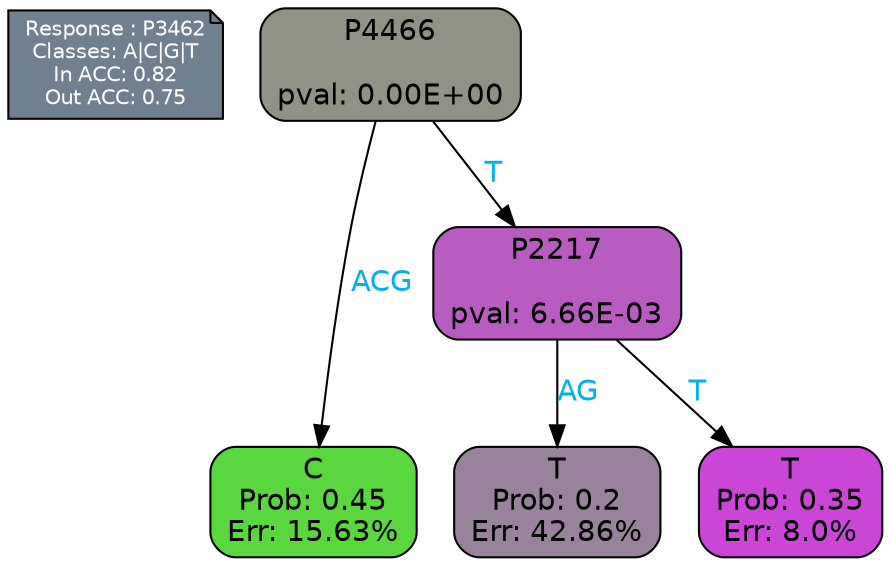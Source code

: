 digraph Tree {
node [shape=box, style="filled, rounded", color="black", fontname=helvetica] ;
graph [ranksep=equally, splines=polylines, bgcolor=transparent, dpi=600] ;
edge [fontname=helvetica] ;
LEGEND [label="Response : P3462
Classes: A|C|G|T
In ACC: 0.82
Out ACC: 0.75
",shape=note,align=left,style=filled,fillcolor="slategray",fontcolor="white",fontsize=10];1 [label="P4466

pval: 0.00E+00", fillcolor="#8e9386"] ;
2 [label="C
Prob: 0.45
Err: 15.63%", fillcolor="#5ad63e"] ;
3 [label="P2217

pval: 6.66E-03", fillcolor="#b95cc1"] ;
4 [label="T
Prob: 0.2
Err: 42.86%", fillcolor="#99829b"] ;
5 [label="T
Prob: 0.35
Err: 8.0%", fillcolor="#cb46d7"] ;
1 -> 2 [label="ACG",fontcolor=deepskyblue2] ;
1 -> 3 [label="T",fontcolor=deepskyblue2] ;
3 -> 4 [label="AG",fontcolor=deepskyblue2] ;
3 -> 5 [label="T",fontcolor=deepskyblue2] ;
{rank = same; 2;4;5;}{rank = same; LEGEND;1;}}